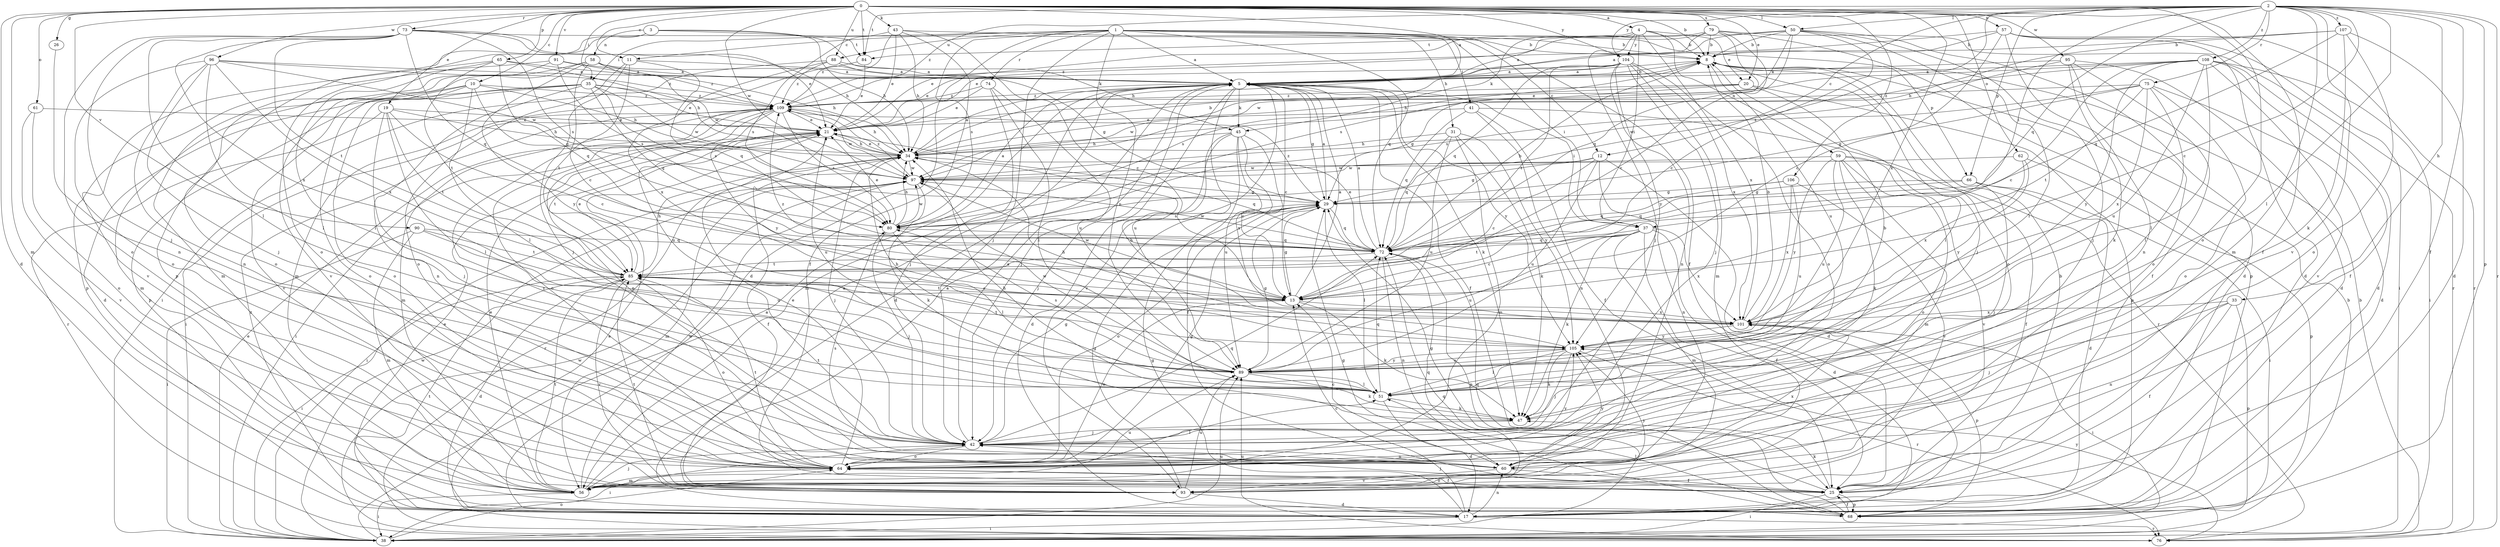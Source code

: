 strict digraph  {
0;
1;
2;
3;
4;
5;
8;
10;
11;
12;
13;
17;
19;
20;
21;
25;
26;
29;
31;
33;
34;
35;
37;
38;
41;
42;
43;
45;
47;
50;
51;
56;
57;
58;
59;
60;
61;
62;
64;
65;
66;
68;
72;
73;
74;
75;
76;
79;
80;
84;
85;
88;
89;
90;
91;
93;
95;
96;
97;
101;
104;
105;
106;
107;
108;
109;
0 -> 4  [label=a];
0 -> 5  [label=a];
0 -> 8  [label=b];
0 -> 10  [label=c];
0 -> 11  [label=c];
0 -> 17  [label=d];
0 -> 19  [label=e];
0 -> 20  [label=e];
0 -> 25  [label=f];
0 -> 26  [label=g];
0 -> 35  [label=i];
0 -> 43  [label=k];
0 -> 50  [label=l];
0 -> 56  [label=m];
0 -> 57  [label=n];
0 -> 61  [label=o];
0 -> 62  [label=o];
0 -> 64  [label=o];
0 -> 65  [label=p];
0 -> 73  [label=r];
0 -> 79  [label=s];
0 -> 84  [label=t];
0 -> 88  [label=u];
0 -> 90  [label=v];
0 -> 91  [label=v];
0 -> 95  [label=w];
0 -> 96  [label=w];
0 -> 97  [label=w];
0 -> 101  [label=x];
0 -> 104  [label=y];
0 -> 106  [label=z];
1 -> 5  [label=a];
1 -> 11  [label=c];
1 -> 12  [label=c];
1 -> 17  [label=d];
1 -> 25  [label=f];
1 -> 31  [label=h];
1 -> 35  [label=i];
1 -> 37  [label=i];
1 -> 41  [label=j];
1 -> 42  [label=j];
1 -> 66  [label=p];
1 -> 72  [label=q];
1 -> 74  [label=r];
1 -> 80  [label=s];
1 -> 88  [label=u];
1 -> 89  [label=u];
2 -> 12  [label=c];
2 -> 13  [label=c];
2 -> 25  [label=f];
2 -> 33  [label=h];
2 -> 37  [label=i];
2 -> 50  [label=l];
2 -> 51  [label=l];
2 -> 56  [label=m];
2 -> 66  [label=p];
2 -> 68  [label=p];
2 -> 72  [label=q];
2 -> 75  [label=r];
2 -> 76  [label=r];
2 -> 80  [label=s];
2 -> 84  [label=t];
2 -> 93  [label=v];
2 -> 104  [label=y];
2 -> 107  [label=z];
2 -> 108  [label=z];
2 -> 109  [label=z];
3 -> 34  [label=h];
3 -> 45  [label=k];
3 -> 58  [label=n];
3 -> 64  [label=o];
3 -> 68  [label=p];
3 -> 84  [label=t];
4 -> 8  [label=b];
4 -> 20  [label=e];
4 -> 37  [label=i];
4 -> 42  [label=j];
4 -> 45  [label=k];
4 -> 59  [label=n];
4 -> 84  [label=t];
4 -> 101  [label=x];
4 -> 104  [label=y];
5 -> 8  [label=b];
5 -> 13  [label=c];
5 -> 17  [label=d];
5 -> 25  [label=f];
5 -> 29  [label=g];
5 -> 37  [label=i];
5 -> 42  [label=j];
5 -> 45  [label=k];
5 -> 47  [label=k];
5 -> 56  [label=m];
5 -> 89  [label=u];
5 -> 93  [label=v];
5 -> 105  [label=y];
5 -> 109  [label=z];
8 -> 5  [label=a];
8 -> 42  [label=j];
8 -> 64  [label=o];
8 -> 80  [label=s];
8 -> 89  [label=u];
10 -> 29  [label=g];
10 -> 34  [label=h];
10 -> 51  [label=l];
10 -> 56  [label=m];
10 -> 64  [label=o];
10 -> 93  [label=v];
10 -> 109  [label=z];
11 -> 5  [label=a];
11 -> 42  [label=j];
11 -> 64  [label=o];
11 -> 72  [label=q];
11 -> 85  [label=t];
12 -> 13  [label=c];
12 -> 17  [label=d];
12 -> 29  [label=g];
12 -> 60  [label=n];
12 -> 89  [label=u];
12 -> 97  [label=w];
13 -> 5  [label=a];
13 -> 29  [label=g];
13 -> 47  [label=k];
13 -> 64  [label=o];
13 -> 85  [label=t];
13 -> 97  [label=w];
13 -> 101  [label=x];
13 -> 109  [label=z];
17 -> 13  [label=c];
17 -> 21  [label=e];
17 -> 29  [label=g];
17 -> 38  [label=i];
17 -> 60  [label=n];
17 -> 76  [label=r];
17 -> 85  [label=t];
17 -> 109  [label=z];
19 -> 13  [label=c];
19 -> 21  [label=e];
19 -> 34  [label=h];
19 -> 42  [label=j];
19 -> 51  [label=l];
19 -> 76  [label=r];
19 -> 85  [label=t];
20 -> 29  [label=g];
20 -> 51  [label=l];
20 -> 68  [label=p];
20 -> 97  [label=w];
20 -> 109  [label=z];
21 -> 34  [label=h];
21 -> 38  [label=i];
21 -> 85  [label=t];
21 -> 89  [label=u];
25 -> 8  [label=b];
25 -> 29  [label=g];
25 -> 38  [label=i];
25 -> 42  [label=j];
25 -> 47  [label=k];
25 -> 64  [label=o];
25 -> 68  [label=p];
26 -> 60  [label=n];
29 -> 5  [label=a];
29 -> 51  [label=l];
29 -> 64  [label=o];
29 -> 72  [label=q];
29 -> 80  [label=s];
29 -> 109  [label=z];
31 -> 34  [label=h];
31 -> 47  [label=k];
31 -> 56  [label=m];
31 -> 72  [label=q];
31 -> 89  [label=u];
31 -> 105  [label=y];
33 -> 25  [label=f];
33 -> 42  [label=j];
33 -> 60  [label=n];
33 -> 68  [label=p];
33 -> 101  [label=x];
34 -> 5  [label=a];
34 -> 8  [label=b];
34 -> 21  [label=e];
34 -> 25  [label=f];
34 -> 42  [label=j];
34 -> 72  [label=q];
34 -> 76  [label=r];
34 -> 97  [label=w];
35 -> 17  [label=d];
35 -> 21  [label=e];
35 -> 60  [label=n];
35 -> 64  [label=o];
35 -> 68  [label=p];
35 -> 72  [label=q];
35 -> 80  [label=s];
35 -> 97  [label=w];
35 -> 109  [label=z];
37 -> 13  [label=c];
37 -> 17  [label=d];
37 -> 25  [label=f];
37 -> 47  [label=k];
37 -> 56  [label=m];
37 -> 72  [label=q];
37 -> 85  [label=t];
37 -> 89  [label=u];
37 -> 101  [label=x];
38 -> 5  [label=a];
38 -> 8  [label=b];
38 -> 21  [label=e];
38 -> 64  [label=o];
38 -> 72  [label=q];
38 -> 89  [label=u];
38 -> 97  [label=w];
41 -> 21  [label=e];
41 -> 25  [label=f];
41 -> 60  [label=n];
41 -> 72  [label=q];
41 -> 76  [label=r];
42 -> 5  [label=a];
42 -> 29  [label=g];
42 -> 38  [label=i];
42 -> 60  [label=n];
42 -> 64  [label=o];
42 -> 72  [label=q];
42 -> 85  [label=t];
43 -> 8  [label=b];
43 -> 13  [label=c];
43 -> 21  [label=e];
43 -> 25  [label=f];
43 -> 34  [label=h];
43 -> 80  [label=s];
43 -> 109  [label=z];
45 -> 13  [label=c];
45 -> 17  [label=d];
45 -> 25  [label=f];
45 -> 34  [label=h];
45 -> 42  [label=j];
45 -> 89  [label=u];
45 -> 101  [label=x];
47 -> 34  [label=h];
47 -> 42  [label=j];
50 -> 5  [label=a];
50 -> 8  [label=b];
50 -> 13  [label=c];
50 -> 17  [label=d];
50 -> 21  [label=e];
50 -> 42  [label=j];
50 -> 51  [label=l];
50 -> 80  [label=s];
50 -> 97  [label=w];
51 -> 8  [label=b];
51 -> 17  [label=d];
51 -> 47  [label=k];
51 -> 72  [label=q];
56 -> 5  [label=a];
56 -> 21  [label=e];
56 -> 38  [label=i];
56 -> 42  [label=j];
56 -> 85  [label=t];
56 -> 89  [label=u];
56 -> 97  [label=w];
56 -> 105  [label=y];
57 -> 8  [label=b];
57 -> 13  [label=c];
57 -> 17  [label=d];
57 -> 38  [label=i];
57 -> 60  [label=n];
57 -> 76  [label=r];
57 -> 109  [label=z];
58 -> 5  [label=a];
58 -> 13  [label=c];
58 -> 56  [label=m];
58 -> 93  [label=v];
58 -> 97  [label=w];
58 -> 105  [label=y];
58 -> 109  [label=z];
59 -> 25  [label=f];
59 -> 47  [label=k];
59 -> 56  [label=m];
59 -> 64  [label=o];
59 -> 89  [label=u];
59 -> 93  [label=v];
59 -> 97  [label=w];
59 -> 105  [label=y];
60 -> 13  [label=c];
60 -> 25  [label=f];
60 -> 80  [label=s];
60 -> 93  [label=v];
60 -> 101  [label=x];
60 -> 105  [label=y];
60 -> 109  [label=z];
61 -> 21  [label=e];
61 -> 64  [label=o];
61 -> 93  [label=v];
62 -> 68  [label=p];
62 -> 97  [label=w];
62 -> 101  [label=x];
62 -> 105  [label=y];
64 -> 21  [label=e];
64 -> 25  [label=f];
64 -> 29  [label=g];
64 -> 51  [label=l];
64 -> 56  [label=m];
64 -> 85  [label=t];
64 -> 105  [label=y];
65 -> 5  [label=a];
65 -> 34  [label=h];
65 -> 51  [label=l];
65 -> 72  [label=q];
65 -> 85  [label=t];
65 -> 93  [label=v];
66 -> 17  [label=d];
66 -> 29  [label=g];
66 -> 38  [label=i];
66 -> 42  [label=j];
66 -> 72  [label=q];
68 -> 25  [label=f];
68 -> 29  [label=g];
68 -> 51  [label=l];
68 -> 72  [label=q];
72 -> 5  [label=a];
72 -> 8  [label=b];
72 -> 21  [label=e];
72 -> 60  [label=n];
72 -> 68  [label=p];
72 -> 85  [label=t];
72 -> 97  [label=w];
73 -> 8  [label=b];
73 -> 21  [label=e];
73 -> 34  [label=h];
73 -> 42  [label=j];
73 -> 51  [label=l];
73 -> 64  [label=o];
73 -> 72  [label=q];
73 -> 80  [label=s];
73 -> 85  [label=t];
73 -> 101  [label=x];
74 -> 21  [label=e];
74 -> 42  [label=j];
74 -> 51  [label=l];
74 -> 89  [label=u];
74 -> 109  [label=z];
75 -> 17  [label=d];
75 -> 29  [label=g];
75 -> 51  [label=l];
75 -> 64  [label=o];
75 -> 85  [label=t];
75 -> 97  [label=w];
75 -> 101  [label=x];
75 -> 109  [label=z];
76 -> 8  [label=b];
76 -> 21  [label=e];
76 -> 89  [label=u];
76 -> 97  [label=w];
76 -> 105  [label=y];
79 -> 5  [label=a];
79 -> 8  [label=b];
79 -> 13  [label=c];
79 -> 21  [label=e];
79 -> 34  [label=h];
79 -> 68  [label=p];
79 -> 72  [label=q];
79 -> 76  [label=r];
80 -> 5  [label=a];
80 -> 21  [label=e];
80 -> 34  [label=h];
80 -> 42  [label=j];
80 -> 51  [label=l];
80 -> 72  [label=q];
80 -> 97  [label=w];
84 -> 21  [label=e];
84 -> 56  [label=m];
85 -> 13  [label=c];
85 -> 17  [label=d];
85 -> 21  [label=e];
85 -> 34  [label=h];
85 -> 38  [label=i];
85 -> 64  [label=o];
85 -> 93  [label=v];
88 -> 5  [label=a];
88 -> 29  [label=g];
88 -> 38  [label=i];
88 -> 101  [label=x];
88 -> 109  [label=z];
89 -> 29  [label=g];
89 -> 34  [label=h];
89 -> 47  [label=k];
89 -> 51  [label=l];
89 -> 80  [label=s];
89 -> 97  [label=w];
89 -> 105  [label=y];
90 -> 38  [label=i];
90 -> 56  [label=m];
90 -> 72  [label=q];
90 -> 85  [label=t];
90 -> 89  [label=u];
91 -> 5  [label=a];
91 -> 34  [label=h];
91 -> 64  [label=o];
91 -> 68  [label=p];
91 -> 80  [label=s];
93 -> 5  [label=a];
93 -> 17  [label=d];
93 -> 29  [label=g];
93 -> 72  [label=q];
93 -> 85  [label=t];
93 -> 89  [label=u];
95 -> 5  [label=a];
95 -> 17  [label=d];
95 -> 25  [label=f];
95 -> 47  [label=k];
95 -> 64  [label=o];
95 -> 80  [label=s];
96 -> 5  [label=a];
96 -> 42  [label=j];
96 -> 51  [label=l];
96 -> 60  [label=n];
96 -> 64  [label=o];
96 -> 97  [label=w];
96 -> 101  [label=x];
96 -> 109  [label=z];
97 -> 29  [label=g];
97 -> 38  [label=i];
97 -> 47  [label=k];
97 -> 56  [label=m];
97 -> 109  [label=z];
101 -> 8  [label=b];
101 -> 34  [label=h];
101 -> 38  [label=i];
101 -> 68  [label=p];
101 -> 105  [label=y];
104 -> 5  [label=a];
104 -> 21  [label=e];
104 -> 42  [label=j];
104 -> 56  [label=m];
104 -> 60  [label=n];
104 -> 64  [label=o];
104 -> 72  [label=q];
104 -> 85  [label=t];
104 -> 101  [label=x];
104 -> 105  [label=y];
105 -> 34  [label=h];
105 -> 42  [label=j];
105 -> 47  [label=k];
105 -> 51  [label=l];
105 -> 76  [label=r];
105 -> 85  [label=t];
105 -> 89  [label=u];
106 -> 29  [label=g];
106 -> 72  [label=q];
106 -> 89  [label=u];
106 -> 93  [label=v];
106 -> 101  [label=x];
107 -> 8  [label=b];
107 -> 17  [label=d];
107 -> 34  [label=h];
107 -> 47  [label=k];
107 -> 64  [label=o];
107 -> 72  [label=q];
108 -> 5  [label=a];
108 -> 13  [label=c];
108 -> 17  [label=d];
108 -> 21  [label=e];
108 -> 25  [label=f];
108 -> 34  [label=h];
108 -> 38  [label=i];
108 -> 51  [label=l];
108 -> 89  [label=u];
108 -> 93  [label=v];
108 -> 105  [label=y];
109 -> 21  [label=e];
109 -> 34  [label=h];
109 -> 38  [label=i];
109 -> 56  [label=m];
109 -> 60  [label=n];
109 -> 64  [label=o];
109 -> 80  [label=s];
109 -> 89  [label=u];
109 -> 97  [label=w];
109 -> 105  [label=y];
}
